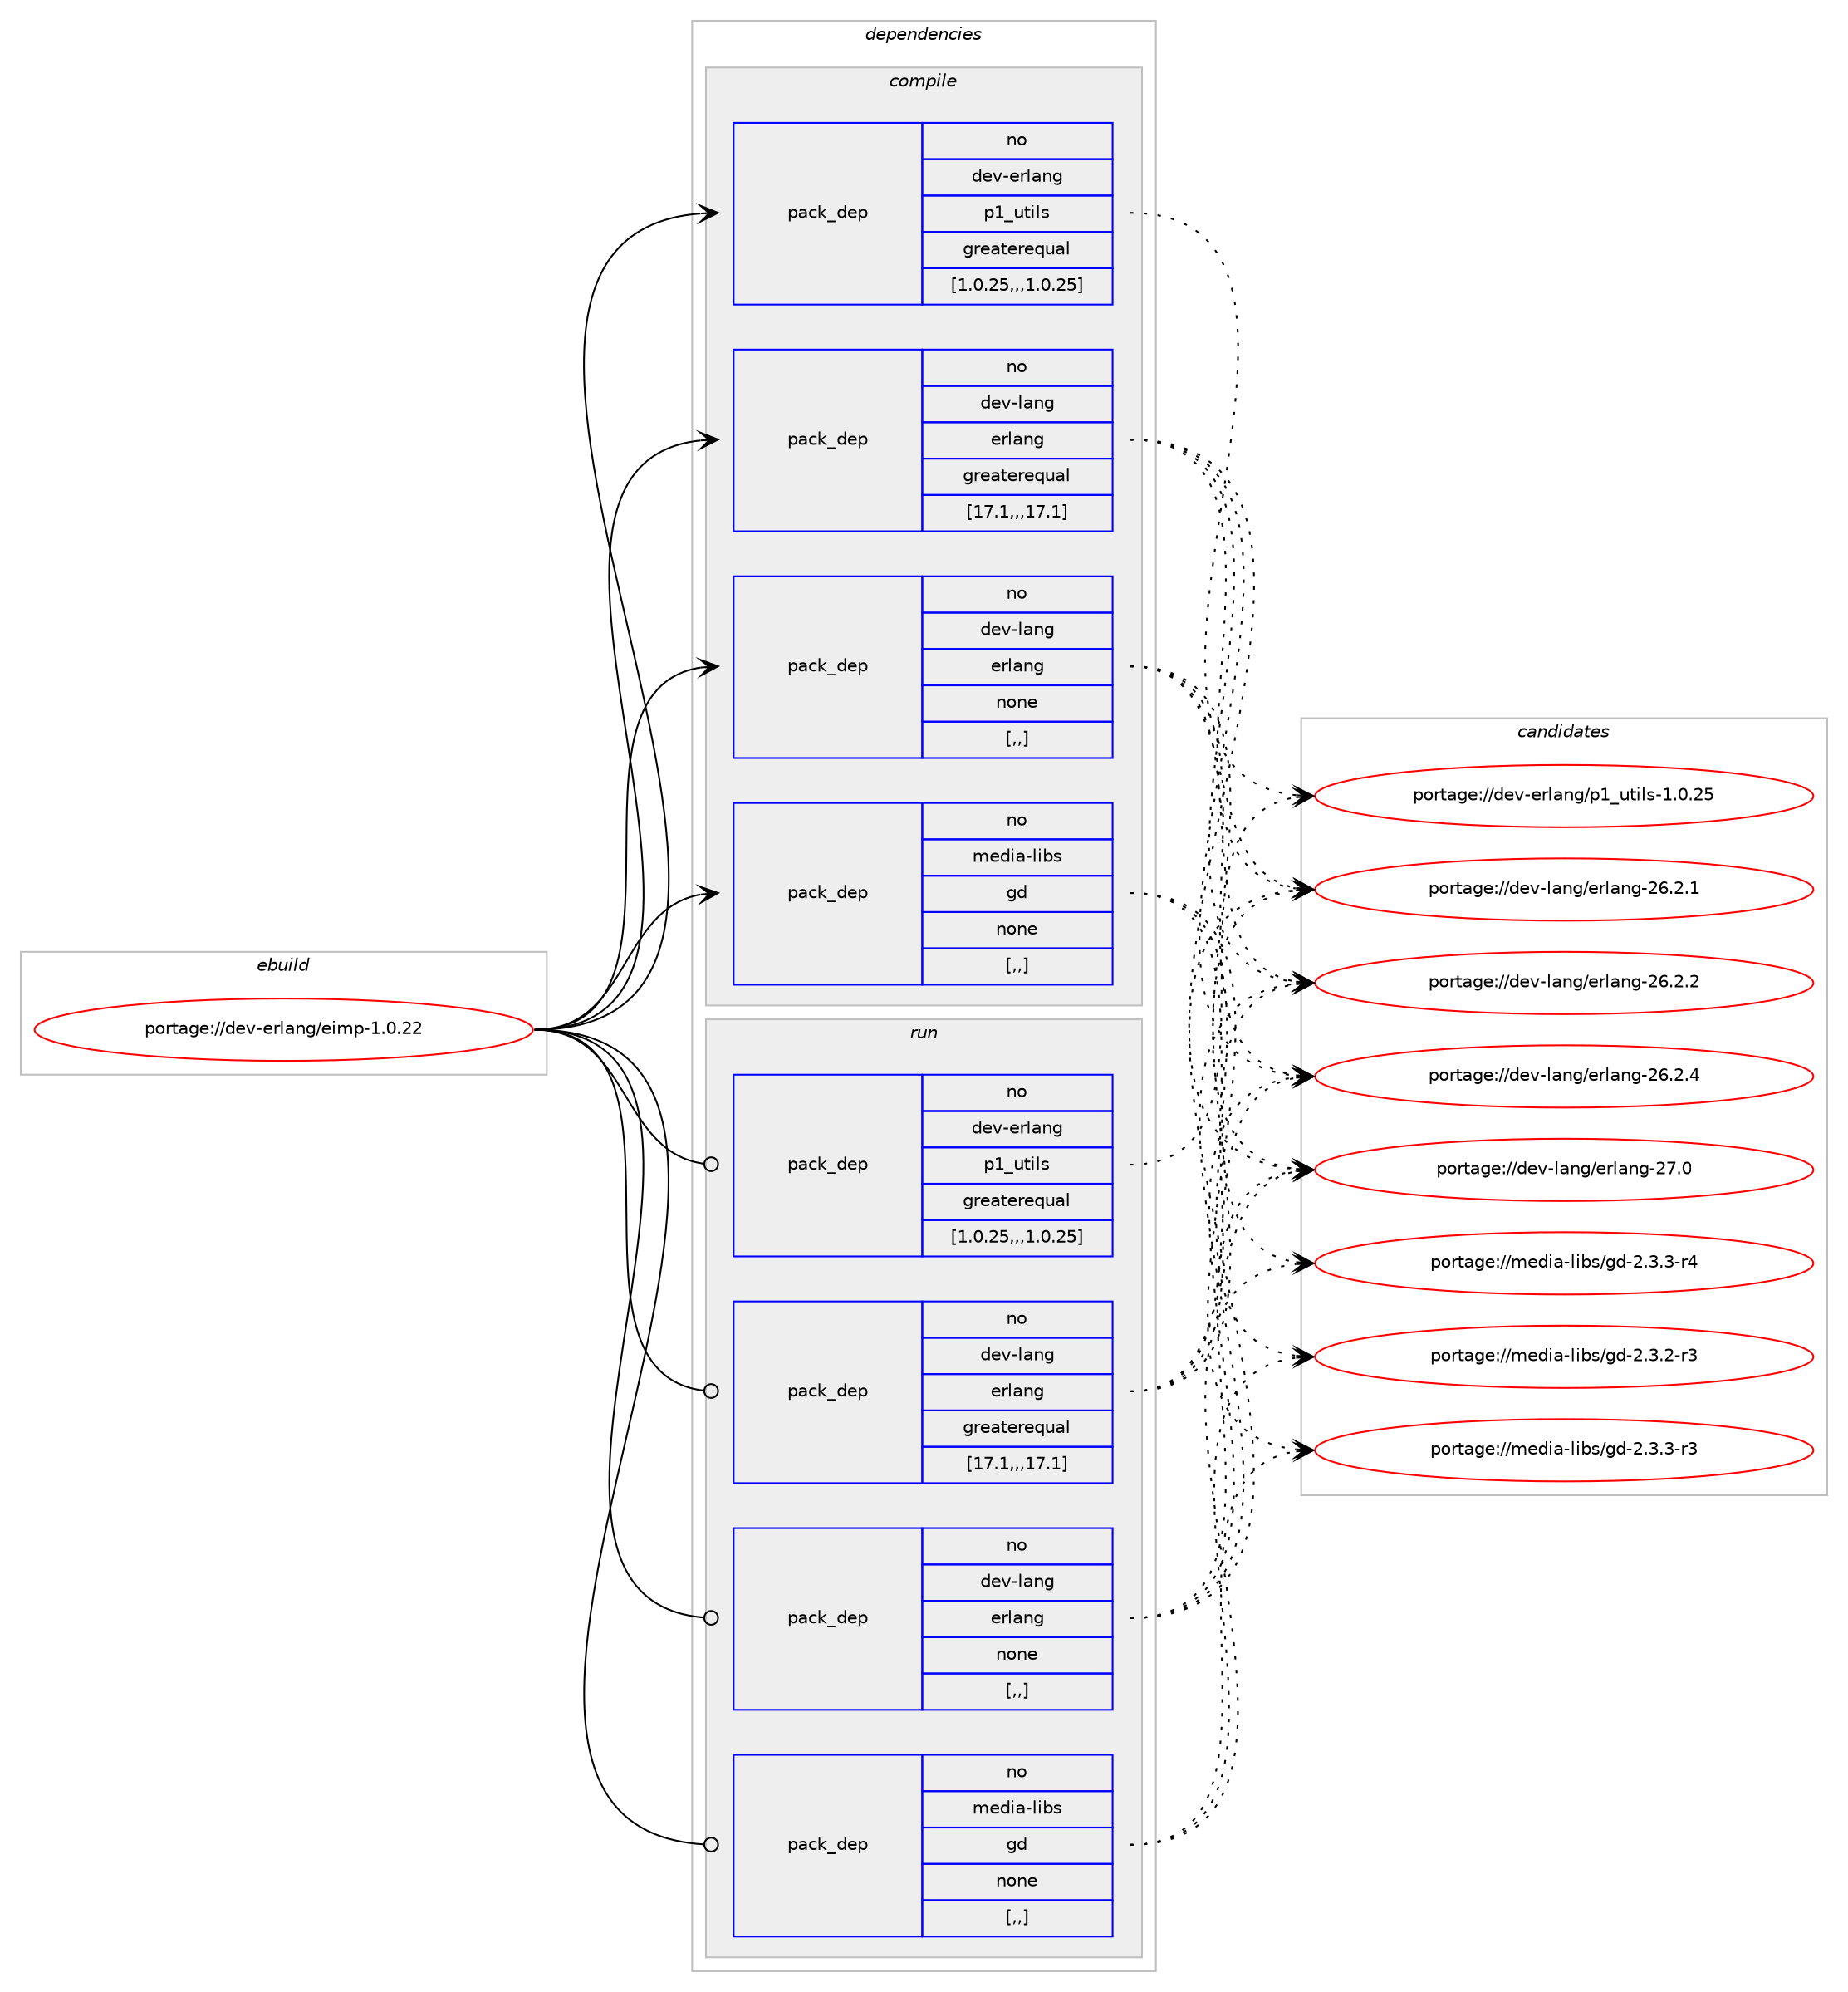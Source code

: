 digraph prolog {

# *************
# Graph options
# *************

newrank=true;
concentrate=true;
compound=true;
graph [rankdir=LR,fontname=Helvetica,fontsize=10,ranksep=1.5];#, ranksep=2.5, nodesep=0.2];
edge  [arrowhead=vee];
node  [fontname=Helvetica,fontsize=10];

# **********
# The ebuild
# **********

subgraph cluster_leftcol {
color=gray;
rank=same;
label=<<i>ebuild</i>>;
id [label="portage://dev-erlang/eimp-1.0.22", color=red, width=4, href="../dev-erlang/eimp-1.0.22.svg"];
}

# ****************
# The dependencies
# ****************

subgraph cluster_midcol {
color=gray;
label=<<i>dependencies</i>>;
subgraph cluster_compile {
fillcolor="#eeeeee";
style=filled;
label=<<i>compile</i>>;
subgraph pack51844 {
dependency71774 [label=<<TABLE BORDER="0" CELLBORDER="1" CELLSPACING="0" CELLPADDING="4" WIDTH="220"><TR><TD ROWSPAN="6" CELLPADDING="30">pack_dep</TD></TR><TR><TD WIDTH="110">no</TD></TR><TR><TD>dev-erlang</TD></TR><TR><TD>p1_utils</TD></TR><TR><TD>greaterequal</TD></TR><TR><TD>[1.0.25,,,1.0.25]</TD></TR></TABLE>>, shape=none, color=blue];
}
id:e -> dependency71774:w [weight=20,style="solid",arrowhead="vee"];
subgraph pack51845 {
dependency71775 [label=<<TABLE BORDER="0" CELLBORDER="1" CELLSPACING="0" CELLPADDING="4" WIDTH="220"><TR><TD ROWSPAN="6" CELLPADDING="30">pack_dep</TD></TR><TR><TD WIDTH="110">no</TD></TR><TR><TD>dev-lang</TD></TR><TR><TD>erlang</TD></TR><TR><TD>greaterequal</TD></TR><TR><TD>[17.1,,,17.1]</TD></TR></TABLE>>, shape=none, color=blue];
}
id:e -> dependency71775:w [weight=20,style="solid",arrowhead="vee"];
subgraph pack51846 {
dependency71776 [label=<<TABLE BORDER="0" CELLBORDER="1" CELLSPACING="0" CELLPADDING="4" WIDTH="220"><TR><TD ROWSPAN="6" CELLPADDING="30">pack_dep</TD></TR><TR><TD WIDTH="110">no</TD></TR><TR><TD>dev-lang</TD></TR><TR><TD>erlang</TD></TR><TR><TD>none</TD></TR><TR><TD>[,,]</TD></TR></TABLE>>, shape=none, color=blue];
}
id:e -> dependency71776:w [weight=20,style="solid",arrowhead="vee"];
subgraph pack51847 {
dependency71777 [label=<<TABLE BORDER="0" CELLBORDER="1" CELLSPACING="0" CELLPADDING="4" WIDTH="220"><TR><TD ROWSPAN="6" CELLPADDING="30">pack_dep</TD></TR><TR><TD WIDTH="110">no</TD></TR><TR><TD>media-libs</TD></TR><TR><TD>gd</TD></TR><TR><TD>none</TD></TR><TR><TD>[,,]</TD></TR></TABLE>>, shape=none, color=blue];
}
id:e -> dependency71777:w [weight=20,style="solid",arrowhead="vee"];
}
subgraph cluster_compileandrun {
fillcolor="#eeeeee";
style=filled;
label=<<i>compile and run</i>>;
}
subgraph cluster_run {
fillcolor="#eeeeee";
style=filled;
label=<<i>run</i>>;
subgraph pack51848 {
dependency71778 [label=<<TABLE BORDER="0" CELLBORDER="1" CELLSPACING="0" CELLPADDING="4" WIDTH="220"><TR><TD ROWSPAN="6" CELLPADDING="30">pack_dep</TD></TR><TR><TD WIDTH="110">no</TD></TR><TR><TD>dev-erlang</TD></TR><TR><TD>p1_utils</TD></TR><TR><TD>greaterequal</TD></TR><TR><TD>[1.0.25,,,1.0.25]</TD></TR></TABLE>>, shape=none, color=blue];
}
id:e -> dependency71778:w [weight=20,style="solid",arrowhead="odot"];
subgraph pack51849 {
dependency71779 [label=<<TABLE BORDER="0" CELLBORDER="1" CELLSPACING="0" CELLPADDING="4" WIDTH="220"><TR><TD ROWSPAN="6" CELLPADDING="30">pack_dep</TD></TR><TR><TD WIDTH="110">no</TD></TR><TR><TD>dev-lang</TD></TR><TR><TD>erlang</TD></TR><TR><TD>greaterequal</TD></TR><TR><TD>[17.1,,,17.1]</TD></TR></TABLE>>, shape=none, color=blue];
}
id:e -> dependency71779:w [weight=20,style="solid",arrowhead="odot"];
subgraph pack51850 {
dependency71780 [label=<<TABLE BORDER="0" CELLBORDER="1" CELLSPACING="0" CELLPADDING="4" WIDTH="220"><TR><TD ROWSPAN="6" CELLPADDING="30">pack_dep</TD></TR><TR><TD WIDTH="110">no</TD></TR><TR><TD>dev-lang</TD></TR><TR><TD>erlang</TD></TR><TR><TD>none</TD></TR><TR><TD>[,,]</TD></TR></TABLE>>, shape=none, color=blue];
}
id:e -> dependency71780:w [weight=20,style="solid",arrowhead="odot"];
subgraph pack51851 {
dependency71781 [label=<<TABLE BORDER="0" CELLBORDER="1" CELLSPACING="0" CELLPADDING="4" WIDTH="220"><TR><TD ROWSPAN="6" CELLPADDING="30">pack_dep</TD></TR><TR><TD WIDTH="110">no</TD></TR><TR><TD>media-libs</TD></TR><TR><TD>gd</TD></TR><TR><TD>none</TD></TR><TR><TD>[,,]</TD></TR></TABLE>>, shape=none, color=blue];
}
id:e -> dependency71781:w [weight=20,style="solid",arrowhead="odot"];
}
}

# **************
# The candidates
# **************

subgraph cluster_choices {
rank=same;
color=gray;
label=<<i>candidates</i>>;

subgraph choice51844 {
color=black;
nodesep=1;
choice100101118451011141089711010347112499511711610510811545494648465053 [label="portage://dev-erlang/p1_utils-1.0.25", color=red, width=4,href="../dev-erlang/p1_utils-1.0.25.svg"];
dependency71774:e -> choice100101118451011141089711010347112499511711610510811545494648465053:w [style=dotted,weight="100"];
}
subgraph choice51845 {
color=black;
nodesep=1;
choice1001011184510897110103471011141089711010345505446504649 [label="portage://dev-lang/erlang-26.2.1", color=red, width=4,href="../dev-lang/erlang-26.2.1.svg"];
choice1001011184510897110103471011141089711010345505446504650 [label="portage://dev-lang/erlang-26.2.2", color=red, width=4,href="../dev-lang/erlang-26.2.2.svg"];
choice1001011184510897110103471011141089711010345505446504652 [label="portage://dev-lang/erlang-26.2.4", color=red, width=4,href="../dev-lang/erlang-26.2.4.svg"];
choice100101118451089711010347101114108971101034550554648 [label="portage://dev-lang/erlang-27.0", color=red, width=4,href="../dev-lang/erlang-27.0.svg"];
dependency71775:e -> choice1001011184510897110103471011141089711010345505446504649:w [style=dotted,weight="100"];
dependency71775:e -> choice1001011184510897110103471011141089711010345505446504650:w [style=dotted,weight="100"];
dependency71775:e -> choice1001011184510897110103471011141089711010345505446504652:w [style=dotted,weight="100"];
dependency71775:e -> choice100101118451089711010347101114108971101034550554648:w [style=dotted,weight="100"];
}
subgraph choice51846 {
color=black;
nodesep=1;
choice1001011184510897110103471011141089711010345505446504649 [label="portage://dev-lang/erlang-26.2.1", color=red, width=4,href="../dev-lang/erlang-26.2.1.svg"];
choice1001011184510897110103471011141089711010345505446504650 [label="portage://dev-lang/erlang-26.2.2", color=red, width=4,href="../dev-lang/erlang-26.2.2.svg"];
choice1001011184510897110103471011141089711010345505446504652 [label="portage://dev-lang/erlang-26.2.4", color=red, width=4,href="../dev-lang/erlang-26.2.4.svg"];
choice100101118451089711010347101114108971101034550554648 [label="portage://dev-lang/erlang-27.0", color=red, width=4,href="../dev-lang/erlang-27.0.svg"];
dependency71776:e -> choice1001011184510897110103471011141089711010345505446504649:w [style=dotted,weight="100"];
dependency71776:e -> choice1001011184510897110103471011141089711010345505446504650:w [style=dotted,weight="100"];
dependency71776:e -> choice1001011184510897110103471011141089711010345505446504652:w [style=dotted,weight="100"];
dependency71776:e -> choice100101118451089711010347101114108971101034550554648:w [style=dotted,weight="100"];
}
subgraph choice51847 {
color=black;
nodesep=1;
choice109101100105974510810598115471031004550465146504511451 [label="portage://media-libs/gd-2.3.2-r3", color=red, width=4,href="../media-libs/gd-2.3.2-r3.svg"];
choice109101100105974510810598115471031004550465146514511451 [label="portage://media-libs/gd-2.3.3-r3", color=red, width=4,href="../media-libs/gd-2.3.3-r3.svg"];
choice109101100105974510810598115471031004550465146514511452 [label="portage://media-libs/gd-2.3.3-r4", color=red, width=4,href="../media-libs/gd-2.3.3-r4.svg"];
dependency71777:e -> choice109101100105974510810598115471031004550465146504511451:w [style=dotted,weight="100"];
dependency71777:e -> choice109101100105974510810598115471031004550465146514511451:w [style=dotted,weight="100"];
dependency71777:e -> choice109101100105974510810598115471031004550465146514511452:w [style=dotted,weight="100"];
}
subgraph choice51848 {
color=black;
nodesep=1;
choice100101118451011141089711010347112499511711610510811545494648465053 [label="portage://dev-erlang/p1_utils-1.0.25", color=red, width=4,href="../dev-erlang/p1_utils-1.0.25.svg"];
dependency71778:e -> choice100101118451011141089711010347112499511711610510811545494648465053:w [style=dotted,weight="100"];
}
subgraph choice51849 {
color=black;
nodesep=1;
choice1001011184510897110103471011141089711010345505446504649 [label="portage://dev-lang/erlang-26.2.1", color=red, width=4,href="../dev-lang/erlang-26.2.1.svg"];
choice1001011184510897110103471011141089711010345505446504650 [label="portage://dev-lang/erlang-26.2.2", color=red, width=4,href="../dev-lang/erlang-26.2.2.svg"];
choice1001011184510897110103471011141089711010345505446504652 [label="portage://dev-lang/erlang-26.2.4", color=red, width=4,href="../dev-lang/erlang-26.2.4.svg"];
choice100101118451089711010347101114108971101034550554648 [label="portage://dev-lang/erlang-27.0", color=red, width=4,href="../dev-lang/erlang-27.0.svg"];
dependency71779:e -> choice1001011184510897110103471011141089711010345505446504649:w [style=dotted,weight="100"];
dependency71779:e -> choice1001011184510897110103471011141089711010345505446504650:w [style=dotted,weight="100"];
dependency71779:e -> choice1001011184510897110103471011141089711010345505446504652:w [style=dotted,weight="100"];
dependency71779:e -> choice100101118451089711010347101114108971101034550554648:w [style=dotted,weight="100"];
}
subgraph choice51850 {
color=black;
nodesep=1;
choice1001011184510897110103471011141089711010345505446504649 [label="portage://dev-lang/erlang-26.2.1", color=red, width=4,href="../dev-lang/erlang-26.2.1.svg"];
choice1001011184510897110103471011141089711010345505446504650 [label="portage://dev-lang/erlang-26.2.2", color=red, width=4,href="../dev-lang/erlang-26.2.2.svg"];
choice1001011184510897110103471011141089711010345505446504652 [label="portage://dev-lang/erlang-26.2.4", color=red, width=4,href="../dev-lang/erlang-26.2.4.svg"];
choice100101118451089711010347101114108971101034550554648 [label="portage://dev-lang/erlang-27.0", color=red, width=4,href="../dev-lang/erlang-27.0.svg"];
dependency71780:e -> choice1001011184510897110103471011141089711010345505446504649:w [style=dotted,weight="100"];
dependency71780:e -> choice1001011184510897110103471011141089711010345505446504650:w [style=dotted,weight="100"];
dependency71780:e -> choice1001011184510897110103471011141089711010345505446504652:w [style=dotted,weight="100"];
dependency71780:e -> choice100101118451089711010347101114108971101034550554648:w [style=dotted,weight="100"];
}
subgraph choice51851 {
color=black;
nodesep=1;
choice109101100105974510810598115471031004550465146504511451 [label="portage://media-libs/gd-2.3.2-r3", color=red, width=4,href="../media-libs/gd-2.3.2-r3.svg"];
choice109101100105974510810598115471031004550465146514511451 [label="portage://media-libs/gd-2.3.3-r3", color=red, width=4,href="../media-libs/gd-2.3.3-r3.svg"];
choice109101100105974510810598115471031004550465146514511452 [label="portage://media-libs/gd-2.3.3-r4", color=red, width=4,href="../media-libs/gd-2.3.3-r4.svg"];
dependency71781:e -> choice109101100105974510810598115471031004550465146504511451:w [style=dotted,weight="100"];
dependency71781:e -> choice109101100105974510810598115471031004550465146514511451:w [style=dotted,weight="100"];
dependency71781:e -> choice109101100105974510810598115471031004550465146514511452:w [style=dotted,weight="100"];
}
}

}

